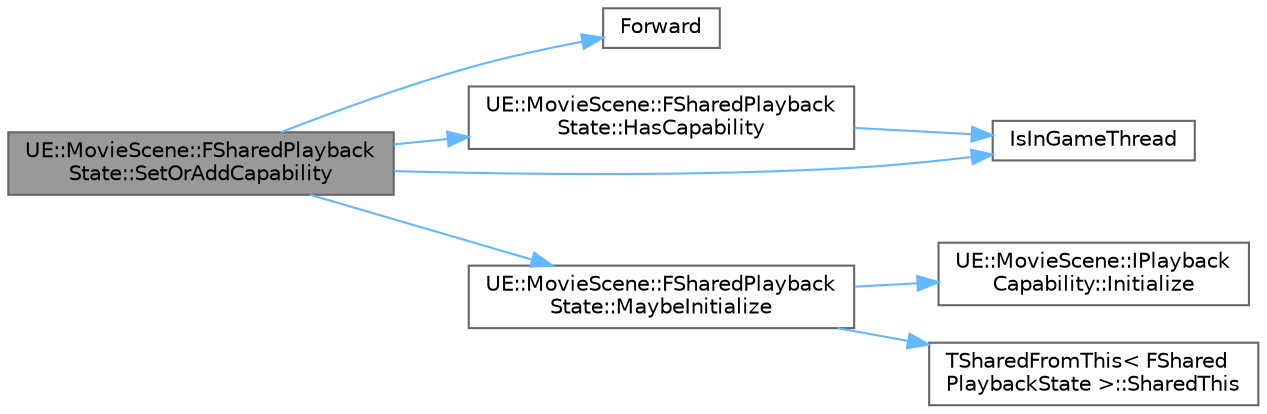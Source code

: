 digraph "UE::MovieScene::FSharedPlaybackState::SetOrAddCapability"
{
 // INTERACTIVE_SVG=YES
 // LATEX_PDF_SIZE
  bgcolor="transparent";
  edge [fontname=Helvetica,fontsize=10,labelfontname=Helvetica,labelfontsize=10];
  node [fontname=Helvetica,fontsize=10,shape=box,height=0.2,width=0.4];
  rankdir="LR";
  Node1 [id="Node000001",label="UE::MovieScene::FSharedPlayback\lState::SetOrAddCapability",height=0.2,width=0.4,color="gray40", fillcolor="grey60", style="filled", fontcolor="black",tooltip="Adds the specified capability on the root sequence."];
  Node1 -> Node2 [id="edge1_Node000001_Node000002",color="steelblue1",style="solid",tooltip=" "];
  Node2 [id="Node000002",label="Forward",height=0.2,width=0.4,color="grey40", fillcolor="white", style="filled",URL="$d4/d24/UnrealTemplate_8h.html#a68f280c1d561a8899a1e9e3ea8405d00",tooltip="Forward will cast a reference to an rvalue reference."];
  Node1 -> Node3 [id="edge2_Node000001_Node000003",color="steelblue1",style="solid",tooltip=" "];
  Node3 [id="Node000003",label="UE::MovieScene::FSharedPlayback\lState::HasCapability",height=0.2,width=0.4,color="grey40", fillcolor="white", style="filled",URL="$de/df8/structUE_1_1MovieScene_1_1FSharedPlaybackState.html#a2a72829fae716af76f169f576640ff34",tooltip="Returns whether the root sequence has the specified capability."];
  Node3 -> Node4 [id="edge3_Node000003_Node000004",color="steelblue1",style="solid",tooltip=" "];
  Node4 [id="Node000004",label="IsInGameThread",height=0.2,width=0.4,color="grey40", fillcolor="white", style="filled",URL="$d5/d8c/CoreGlobals_8h.html#aef9b701034d58fd883a90af440707365",tooltip=" "];
  Node1 -> Node4 [id="edge4_Node000001_Node000004",color="steelblue1",style="solid",tooltip=" "];
  Node1 -> Node5 [id="edge5_Node000001_Node000005",color="steelblue1",style="solid",tooltip=" "];
  Node5 [id="Node000005",label="UE::MovieScene::FSharedPlayback\lState::MaybeInitialize",height=0.2,width=0.4,color="grey40", fillcolor="white", style="filled",URL="$de/df8/structUE_1_1MovieScene_1_1FSharedPlaybackState.html#a07fb8ee90a2f0e3f1048e288db892c7f",tooltip=" "];
  Node5 -> Node6 [id="edge6_Node000005_Node000006",color="steelblue1",style="solid",tooltip=" "];
  Node6 [id="Node000006",label="UE::MovieScene::IPlayback\lCapability::Initialize",height=0.2,width=0.4,color="grey40", fillcolor="white", style="filled",URL="$df/d92/structUE_1_1MovieScene_1_1IPlaybackCapability.html#a3c430b443715ee1dbb2f0f688bd740e9",tooltip="Called after this capability has been added to a shared playback state."];
  Node5 -> Node7 [id="edge7_Node000005_Node000007",color="steelblue1",style="solid",tooltip=" "];
  Node7 [id="Node000007",label="TSharedFromThis\< FShared\lPlaybackState \>::SharedThis",height=0.2,width=0.4,color="grey40", fillcolor="white", style="filled",URL="$db/d15/classTSharedFromThis.html#a580aa3a336a57bab9cdfd3c57916963b",tooltip=" "];
}
